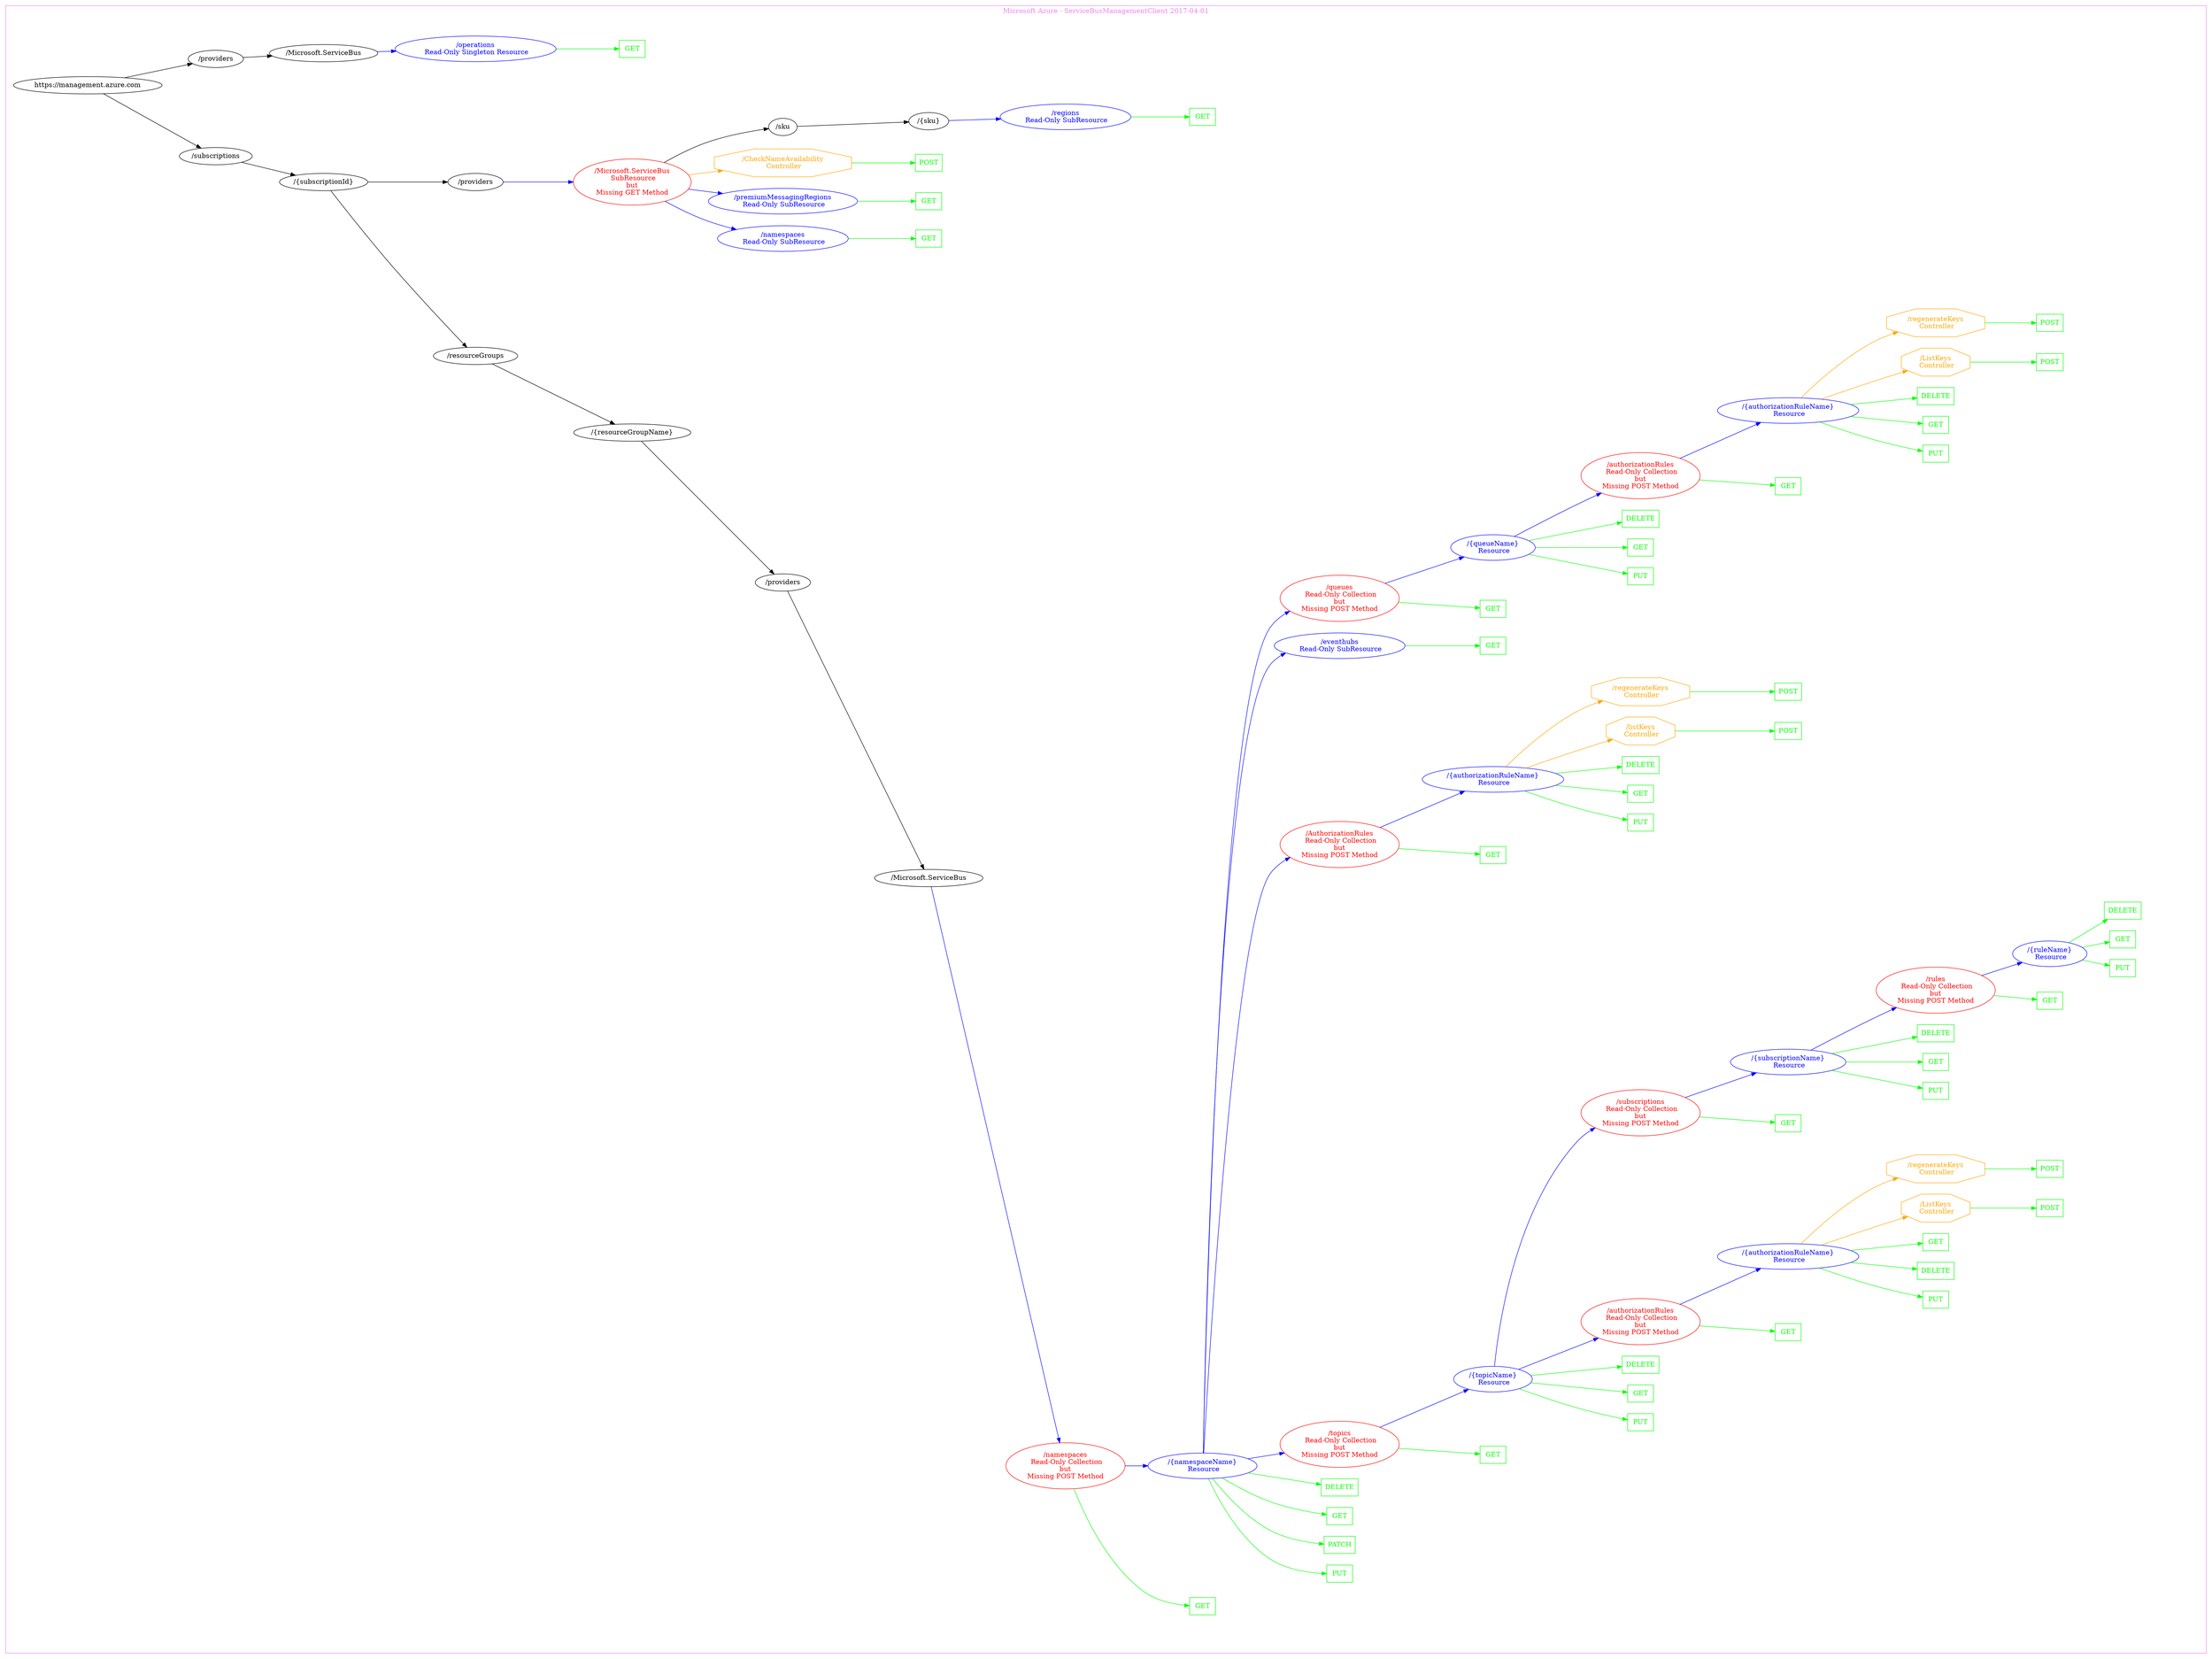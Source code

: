 digraph Cloud_Computing_REST_API {
rankdir="LR";
subgraph cluster_0 {
label="Microsoft Azure - ServiceBusManagementClient 2017-04-01"
color=violet
fontcolor=violet
subgraph cluster_1 {
label=""
color=white
fontcolor=white
node1 [label="https://management.azure.com", shape="ellipse", color="black", fontcolor="black"]
node1 -> node2 [color="black", fontcolor="black"]
subgraph cluster_2 {
label=""
color=white
fontcolor=white
node2 [label="/subscriptions", shape="ellipse", color="black", fontcolor="black"]
node2 -> node3 [color="black", fontcolor="black"]
subgraph cluster_3 {
label=""
color=white
fontcolor=white
node3 [label="/{subscriptionId}", shape="ellipse", color="black", fontcolor="black"]
node3 -> node4 [color="black", fontcolor="black"]
subgraph cluster_4 {
label=""
color=white
fontcolor=white
node4 [label="/resourceGroups", shape="ellipse", color="black", fontcolor="black"]
node4 -> node5 [color="black", fontcolor="black"]
subgraph cluster_5 {
label=""
color=white
fontcolor=white
node5 [label="/{resourceGroupName}", shape="ellipse", color="black", fontcolor="black"]
node5 -> node6 [color="black", fontcolor="black"]
subgraph cluster_6 {
label=""
color=white
fontcolor=white
node6 [label="/providers", shape="ellipse", color="black", fontcolor="black"]
node6 -> node7 [color="black", fontcolor="black"]
subgraph cluster_7 {
label=""
color=white
fontcolor=white
node7 [label="/Microsoft.ServiceBus", shape="ellipse", color="black", fontcolor="black"]
node7 -> node8 [color="blue", fontcolor="blue"]
subgraph cluster_8 {
label=""
color=white
fontcolor=white
node8 [label="/namespaces\n Read-Only Collection\nbut\nMissing POST Method", shape="ellipse", color="red", fontcolor="red"]
node8 -> node9 [color="green", fontcolor="green"]
subgraph cluster_9 {
label=""
color=white
fontcolor=white
node9 [label="GET", shape="box", color="green", fontcolor="green"]
}
node8 -> node10 [color="blue", fontcolor="blue"]
subgraph cluster_10 {
label=""
color=white
fontcolor=white
node10 [label="/{namespaceName}\n Resource", shape="ellipse", color="blue", fontcolor="blue"]
node10 -> node11 [color="green", fontcolor="green"]
subgraph cluster_11 {
label=""
color=white
fontcolor=white
node11 [label="PUT", shape="box", color="green", fontcolor="green"]
}
node10 -> node12 [color="green", fontcolor="green"]
subgraph cluster_12 {
label=""
color=white
fontcolor=white
node12 [label="PATCH", shape="box", color="green", fontcolor="green"]
}
node10 -> node13 [color="green", fontcolor="green"]
subgraph cluster_13 {
label=""
color=white
fontcolor=white
node13 [label="GET", shape="box", color="green", fontcolor="green"]
}
node10 -> node14 [color="green", fontcolor="green"]
subgraph cluster_14 {
label=""
color=white
fontcolor=white
node14 [label="DELETE", shape="box", color="green", fontcolor="green"]
}
node10 -> node15 [color="blue", fontcolor="blue"]
subgraph cluster_15 {
label=""
color=white
fontcolor=white
node15 [label="/topics\n Read-Only Collection\nbut\nMissing POST Method", shape="ellipse", color="red", fontcolor="red"]
node15 -> node16 [color="green", fontcolor="green"]
subgraph cluster_16 {
label=""
color=white
fontcolor=white
node16 [label="GET", shape="box", color="green", fontcolor="green"]
}
node15 -> node17 [color="blue", fontcolor="blue"]
subgraph cluster_17 {
label=""
color=white
fontcolor=white
node17 [label="/{topicName}\n Resource", shape="ellipse", color="blue", fontcolor="blue"]
node17 -> node18 [color="green", fontcolor="green"]
subgraph cluster_18 {
label=""
color=white
fontcolor=white
node18 [label="PUT", shape="box", color="green", fontcolor="green"]
}
node17 -> node19 [color="green", fontcolor="green"]
subgraph cluster_19 {
label=""
color=white
fontcolor=white
node19 [label="GET", shape="box", color="green", fontcolor="green"]
}
node17 -> node20 [color="green", fontcolor="green"]
subgraph cluster_20 {
label=""
color=white
fontcolor=white
node20 [label="DELETE", shape="box", color="green", fontcolor="green"]
}
node17 -> node21 [color="blue", fontcolor="blue"]
subgraph cluster_21 {
label=""
color=white
fontcolor=white
node21 [label="/authorizationRules\n Read-Only Collection\nbut\nMissing POST Method", shape="ellipse", color="red", fontcolor="red"]
node21 -> node22 [color="green", fontcolor="green"]
subgraph cluster_22 {
label=""
color=white
fontcolor=white
node22 [label="GET", shape="box", color="green", fontcolor="green"]
}
node21 -> node23 [color="blue", fontcolor="blue"]
subgraph cluster_23 {
label=""
color=white
fontcolor=white
node23 [label="/{authorizationRuleName}\n Resource", shape="ellipse", color="blue", fontcolor="blue"]
node23 -> node24 [color="green", fontcolor="green"]
subgraph cluster_24 {
label=""
color=white
fontcolor=white
node24 [label="PUT", shape="box", color="green", fontcolor="green"]
}
node23 -> node25 [color="green", fontcolor="green"]
subgraph cluster_25 {
label=""
color=white
fontcolor=white
node25 [label="DELETE", shape="box", color="green", fontcolor="green"]
}
node23 -> node26 [color="green", fontcolor="green"]
subgraph cluster_26 {
label=""
color=white
fontcolor=white
node26 [label="GET", shape="box", color="green", fontcolor="green"]
}
node23 -> node27 [color="orange", fontcolor="orange"]
subgraph cluster_27 {
label=""
color=white
fontcolor=white
node27 [label="/ListKeys\n Controller", shape="octagon", color="orange", fontcolor="orange"]
node27 -> node28 [color="green", fontcolor="green"]
subgraph cluster_28 {
label=""
color=white
fontcolor=white
node28 [label="POST", shape="box", color="green", fontcolor="green"]
}
}
node23 -> node29 [color="orange", fontcolor="orange"]
subgraph cluster_29 {
label=""
color=white
fontcolor=white
node29 [label="/regenerateKeys\n Controller", shape="octagon", color="orange", fontcolor="orange"]
node29 -> node30 [color="green", fontcolor="green"]
subgraph cluster_30 {
label=""
color=white
fontcolor=white
node30 [label="POST", shape="box", color="green", fontcolor="green"]
}
}
}
}
node17 -> node31 [color="blue", fontcolor="blue"]
subgraph cluster_31 {
label=""
color=white
fontcolor=white
node31 [label="/subscriptions\n Read-Only Collection\nbut\nMissing POST Method", shape="ellipse", color="red", fontcolor="red"]
node31 -> node32 [color="green", fontcolor="green"]
subgraph cluster_32 {
label=""
color=white
fontcolor=white
node32 [label="GET", shape="box", color="green", fontcolor="green"]
}
node31 -> node33 [color="blue", fontcolor="blue"]
subgraph cluster_33 {
label=""
color=white
fontcolor=white
node33 [label="/{subscriptionName}\n Resource", shape="ellipse", color="blue", fontcolor="blue"]
node33 -> node34 [color="green", fontcolor="green"]
subgraph cluster_34 {
label=""
color=white
fontcolor=white
node34 [label="PUT", shape="box", color="green", fontcolor="green"]
}
node33 -> node35 [color="green", fontcolor="green"]
subgraph cluster_35 {
label=""
color=white
fontcolor=white
node35 [label="GET", shape="box", color="green", fontcolor="green"]
}
node33 -> node36 [color="green", fontcolor="green"]
subgraph cluster_36 {
label=""
color=white
fontcolor=white
node36 [label="DELETE", shape="box", color="green", fontcolor="green"]
}
node33 -> node37 [color="blue", fontcolor="blue"]
subgraph cluster_37 {
label=""
color=white
fontcolor=white
node37 [label="/rules\n Read-Only Collection\nbut\nMissing POST Method", shape="ellipse", color="red", fontcolor="red"]
node37 -> node38 [color="green", fontcolor="green"]
subgraph cluster_38 {
label=""
color=white
fontcolor=white
node38 [label="GET", shape="box", color="green", fontcolor="green"]
}
node37 -> node39 [color="blue", fontcolor="blue"]
subgraph cluster_39 {
label=""
color=white
fontcolor=white
node39 [label="/{ruleName}\n Resource", shape="ellipse", color="blue", fontcolor="blue"]
node39 -> node40 [color="green", fontcolor="green"]
subgraph cluster_40 {
label=""
color=white
fontcolor=white
node40 [label="PUT", shape="box", color="green", fontcolor="green"]
}
node39 -> node41 [color="green", fontcolor="green"]
subgraph cluster_41 {
label=""
color=white
fontcolor=white
node41 [label="GET", shape="box", color="green", fontcolor="green"]
}
node39 -> node42 [color="green", fontcolor="green"]
subgraph cluster_42 {
label=""
color=white
fontcolor=white
node42 [label="DELETE", shape="box", color="green", fontcolor="green"]
}
}
}
}
}
}
}
node10 -> node43 [color="blue", fontcolor="blue"]
subgraph cluster_43 {
label=""
color=white
fontcolor=white
node43 [label="/AuthorizationRules\n Read-Only Collection\nbut\nMissing POST Method", shape="ellipse", color="red", fontcolor="red"]
node43 -> node44 [color="green", fontcolor="green"]
subgraph cluster_44 {
label=""
color=white
fontcolor=white
node44 [label="GET", shape="box", color="green", fontcolor="green"]
}
node43 -> node45 [color="blue", fontcolor="blue"]
subgraph cluster_45 {
label=""
color=white
fontcolor=white
node45 [label="/{authorizationRuleName}\n Resource", shape="ellipse", color="blue", fontcolor="blue"]
node45 -> node46 [color="green", fontcolor="green"]
subgraph cluster_46 {
label=""
color=white
fontcolor=white
node46 [label="PUT", shape="box", color="green", fontcolor="green"]
}
node45 -> node47 [color="green", fontcolor="green"]
subgraph cluster_47 {
label=""
color=white
fontcolor=white
node47 [label="GET", shape="box", color="green", fontcolor="green"]
}
node45 -> node48 [color="green", fontcolor="green"]
subgraph cluster_48 {
label=""
color=white
fontcolor=white
node48 [label="DELETE", shape="box", color="green", fontcolor="green"]
}
node45 -> node49 [color="orange", fontcolor="orange"]
subgraph cluster_49 {
label=""
color=white
fontcolor=white
node49 [label="/listKeys\n Controller", shape="octagon", color="orange", fontcolor="orange"]
node49 -> node50 [color="green", fontcolor="green"]
subgraph cluster_50 {
label=""
color=white
fontcolor=white
node50 [label="POST", shape="box", color="green", fontcolor="green"]
}
}
node45 -> node51 [color="orange", fontcolor="orange"]
subgraph cluster_51 {
label=""
color=white
fontcolor=white
node51 [label="/regenerateKeys\n Controller", shape="octagon", color="orange", fontcolor="orange"]
node51 -> node52 [color="green", fontcolor="green"]
subgraph cluster_52 {
label=""
color=white
fontcolor=white
node52 [label="POST", shape="box", color="green", fontcolor="green"]
}
}
}
}
node10 -> node53 [color="blue", fontcolor="blue"]
subgraph cluster_53 {
label=""
color=white
fontcolor=white
node53 [label="/eventhubs\n Read-Only SubResource", shape="ellipse", color="blue", fontcolor="blue"]
node53 -> node54 [color="green", fontcolor="green"]
subgraph cluster_54 {
label=""
color=white
fontcolor=white
node54 [label="GET", shape="box", color="green", fontcolor="green"]
}
}
node10 -> node55 [color="blue", fontcolor="blue"]
subgraph cluster_55 {
label=""
color=white
fontcolor=white
node55 [label="/queues\n Read-Only Collection\nbut\nMissing POST Method", shape="ellipse", color="red", fontcolor="red"]
node55 -> node56 [color="green", fontcolor="green"]
subgraph cluster_56 {
label=""
color=white
fontcolor=white
node56 [label="GET", shape="box", color="green", fontcolor="green"]
}
node55 -> node57 [color="blue", fontcolor="blue"]
subgraph cluster_57 {
label=""
color=white
fontcolor=white
node57 [label="/{queueName}\n Resource", shape="ellipse", color="blue", fontcolor="blue"]
node57 -> node58 [color="green", fontcolor="green"]
subgraph cluster_58 {
label=""
color=white
fontcolor=white
node58 [label="PUT", shape="box", color="green", fontcolor="green"]
}
node57 -> node59 [color="green", fontcolor="green"]
subgraph cluster_59 {
label=""
color=white
fontcolor=white
node59 [label="GET", shape="box", color="green", fontcolor="green"]
}
node57 -> node60 [color="green", fontcolor="green"]
subgraph cluster_60 {
label=""
color=white
fontcolor=white
node60 [label="DELETE", shape="box", color="green", fontcolor="green"]
}
node57 -> node61 [color="blue", fontcolor="blue"]
subgraph cluster_61 {
label=""
color=white
fontcolor=white
node61 [label="/authorizationRules\n Read-Only Collection\nbut\nMissing POST Method", shape="ellipse", color="red", fontcolor="red"]
node61 -> node62 [color="green", fontcolor="green"]
subgraph cluster_62 {
label=""
color=white
fontcolor=white
node62 [label="GET", shape="box", color="green", fontcolor="green"]
}
node61 -> node63 [color="blue", fontcolor="blue"]
subgraph cluster_63 {
label=""
color=white
fontcolor=white
node63 [label="/{authorizationRuleName}\n Resource", shape="ellipse", color="blue", fontcolor="blue"]
node63 -> node64 [color="green", fontcolor="green"]
subgraph cluster_64 {
label=""
color=white
fontcolor=white
node64 [label="PUT", shape="box", color="green", fontcolor="green"]
}
node63 -> node65 [color="green", fontcolor="green"]
subgraph cluster_65 {
label=""
color=white
fontcolor=white
node65 [label="GET", shape="box", color="green", fontcolor="green"]
}
node63 -> node66 [color="green", fontcolor="green"]
subgraph cluster_66 {
label=""
color=white
fontcolor=white
node66 [label="DELETE", shape="box", color="green", fontcolor="green"]
}
node63 -> node67 [color="orange", fontcolor="orange"]
subgraph cluster_67 {
label=""
color=white
fontcolor=white
node67 [label="/ListKeys\n Controller", shape="octagon", color="orange", fontcolor="orange"]
node67 -> node68 [color="green", fontcolor="green"]
subgraph cluster_68 {
label=""
color=white
fontcolor=white
node68 [label="POST", shape="box", color="green", fontcolor="green"]
}
}
node63 -> node69 [color="orange", fontcolor="orange"]
subgraph cluster_69 {
label=""
color=white
fontcolor=white
node69 [label="/regenerateKeys\n Controller", shape="octagon", color="orange", fontcolor="orange"]
node69 -> node70 [color="green", fontcolor="green"]
subgraph cluster_70 {
label=""
color=white
fontcolor=white
node70 [label="POST", shape="box", color="green", fontcolor="green"]
}
}
}
}
}
}
}
}
}
}
}
}
node3 -> node71 [color="black", fontcolor="black"]
subgraph cluster_71 {
label=""
color=white
fontcolor=white
node71 [label="/providers", shape="ellipse", color="black", fontcolor="black"]
node71 -> node72 [color="blue", fontcolor="blue"]
subgraph cluster_72 {
label=""
color=white
fontcolor=white
node72 [label="/Microsoft.ServiceBus\n SubResource\nbut\nMissing GET Method", shape="ellipse", color="red", fontcolor="red"]
node72 -> node73 [color="blue", fontcolor="blue"]
subgraph cluster_73 {
label=""
color=white
fontcolor=white
node73 [label="/namespaces\n Read-Only SubResource", shape="ellipse", color="blue", fontcolor="blue"]
node73 -> node74 [color="green", fontcolor="green"]
subgraph cluster_74 {
label=""
color=white
fontcolor=white
node74 [label="GET", shape="box", color="green", fontcolor="green"]
}
}
node72 -> node75 [color="blue", fontcolor="blue"]
subgraph cluster_75 {
label=""
color=white
fontcolor=white
node75 [label="/premiumMessagingRegions\n Read-Only SubResource", shape="ellipse", color="blue", fontcolor="blue"]
node75 -> node76 [color="green", fontcolor="green"]
subgraph cluster_76 {
label=""
color=white
fontcolor=white
node76 [label="GET", shape="box", color="green", fontcolor="green"]
}
}
node72 -> node77 [color="orange", fontcolor="orange"]
subgraph cluster_77 {
label=""
color=white
fontcolor=white
node77 [label="/CheckNameAvailability\n Controller", shape="octagon", color="orange", fontcolor="orange"]
node77 -> node78 [color="green", fontcolor="green"]
subgraph cluster_78 {
label=""
color=white
fontcolor=white
node78 [label="POST", shape="box", color="green", fontcolor="green"]
}
}
node72 -> node79 [color="black", fontcolor="black"]
subgraph cluster_79 {
label=""
color=white
fontcolor=white
node79 [label="/sku", shape="ellipse", color="black", fontcolor="black"]
node79 -> node80 [color="black", fontcolor="black"]
subgraph cluster_80 {
label=""
color=white
fontcolor=white
node80 [label="/{sku}", shape="ellipse", color="black", fontcolor="black"]
node80 -> node81 [color="blue", fontcolor="blue"]
subgraph cluster_81 {
label=""
color=white
fontcolor=white
node81 [label="/regions\n Read-Only SubResource", shape="ellipse", color="blue", fontcolor="blue"]
node81 -> node82 [color="green", fontcolor="green"]
subgraph cluster_82 {
label=""
color=white
fontcolor=white
node82 [label="GET", shape="box", color="green", fontcolor="green"]
}
}
}
}
}
}
}
}
node1 -> node83 [color="black", fontcolor="black"]
subgraph cluster_83 {
label=""
color=white
fontcolor=white
node83 [label="/providers", shape="ellipse", color="black", fontcolor="black"]
node83 -> node84 [color="black", fontcolor="black"]
subgraph cluster_84 {
label=""
color=white
fontcolor=white
node84 [label="/Microsoft.ServiceBus", shape="ellipse", color="black", fontcolor="black"]
node84 -> node85 [color="blue", fontcolor="blue"]
subgraph cluster_85 {
label=""
color=white
fontcolor=white
node85 [label="/operations\n Read-Only Singleton Resource", shape="ellipse", color="blue", fontcolor="blue"]
node85 -> node86 [color="green", fontcolor="green"]
subgraph cluster_86 {
label=""
color=white
fontcolor=white
node86 [label="GET", shape="box", color="green", fontcolor="green"]
}
}
}
}
}
}
}
